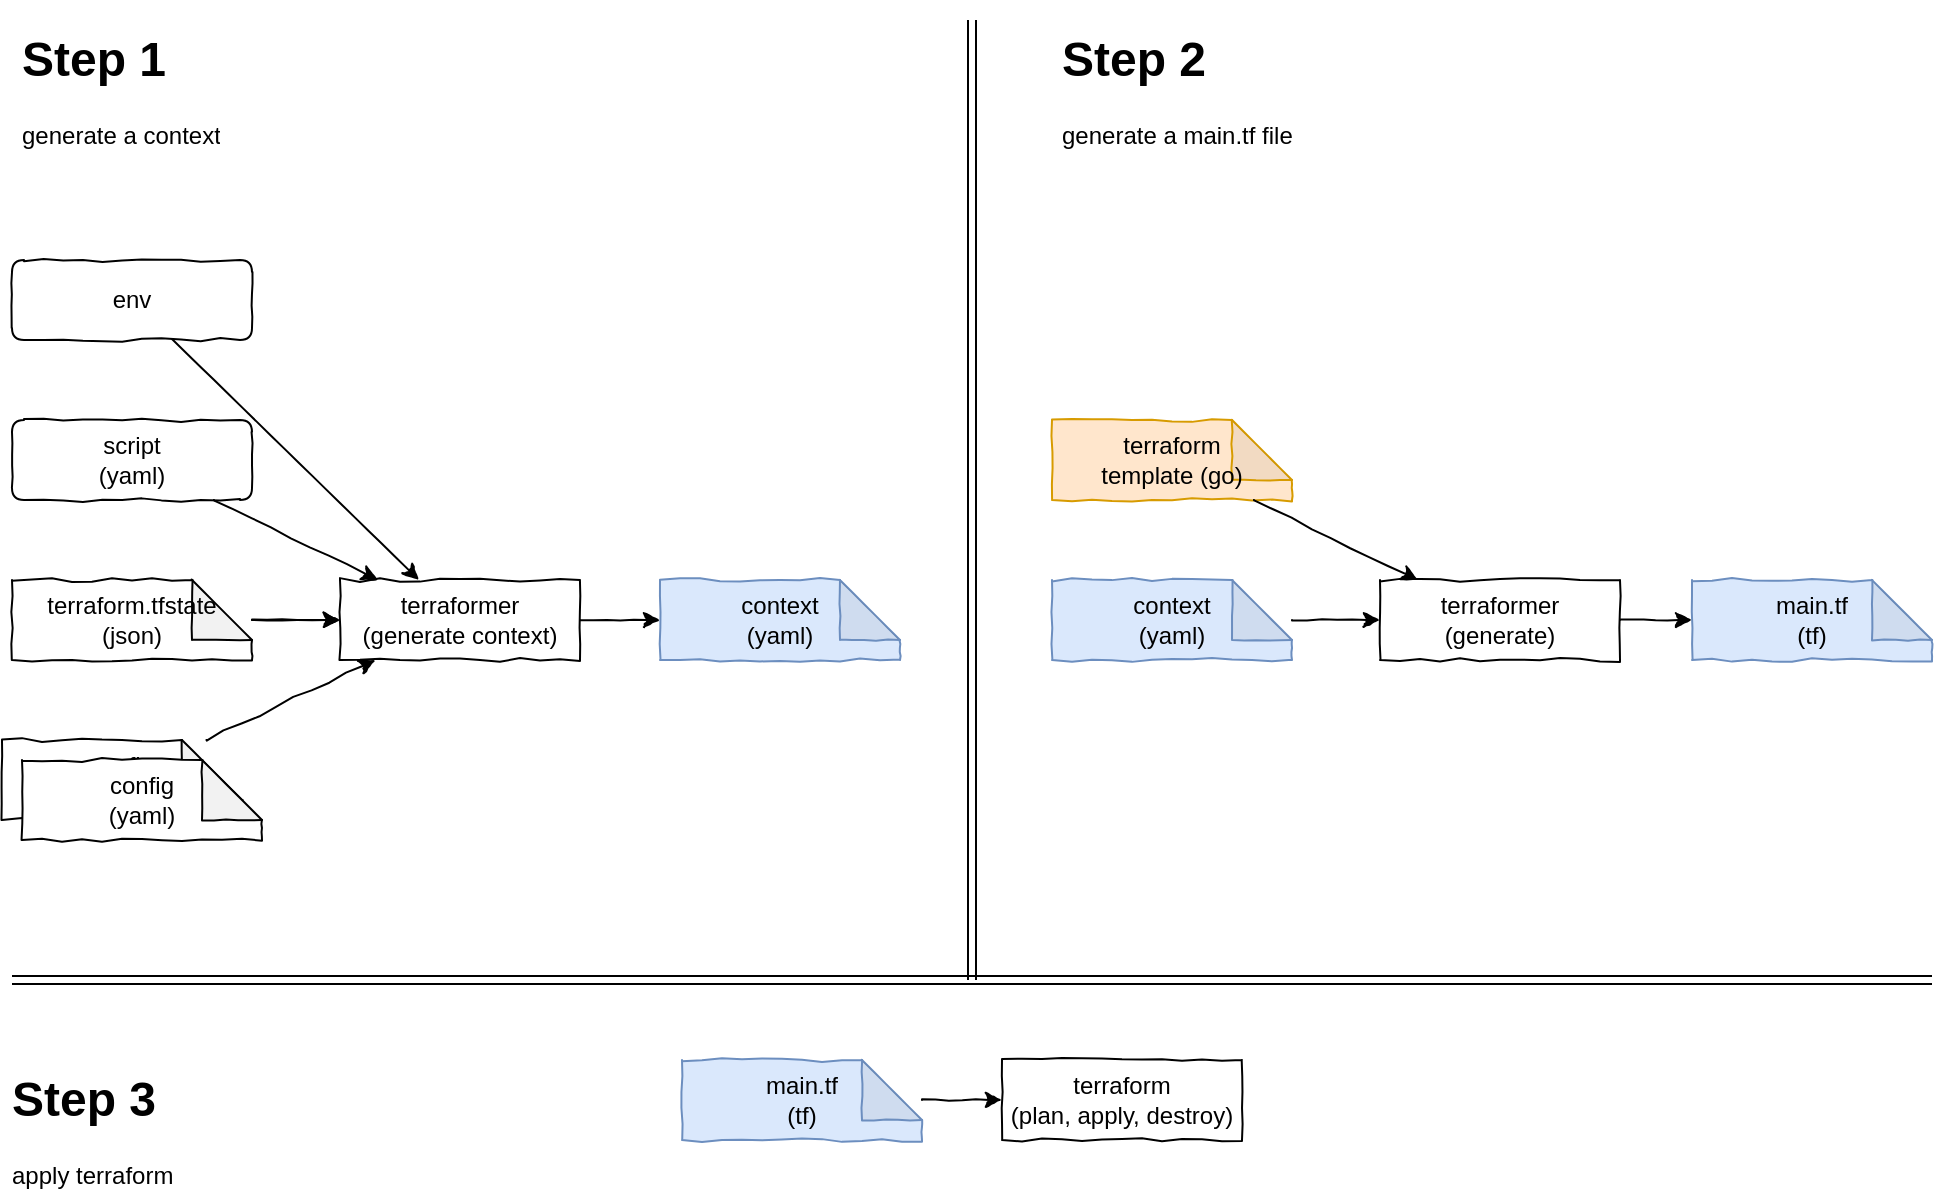 <mxfile version="10.6.7" type="device"><diagram id="EWf0GdXblnbbIxqGJp6u" name="Page-1"><mxGraphModel dx="1278" dy="894" grid="1" gridSize="10" guides="1" tooltips="1" connect="1" arrows="1" fold="1" page="1" pageScale="1" pageWidth="1169" pageHeight="827" math="0" shadow="0"><root><mxCell id="0"/><mxCell id="1" parent="0"/><mxCell id="wBXtY65dxZq4vyB4PsRo-8" value="env" style="rounded=1;whiteSpace=wrap;html=1;comic=1;gradientColor=none;glass=0;shadow=0;" parent="1" vertex="1"><mxGeometry x="160" y="200" width="120" height="40" as="geometry"/></mxCell><mxCell id="wBXtY65dxZq4vyB4PsRo-10" value="context&lt;br&gt;(yaml)&lt;br&gt;" style="shape=note;whiteSpace=wrap;html=1;backgroundOutline=1;darkOpacity=0.05;rounded=1;shadow=0;glass=0;comic=1;fillColor=#dae8fc;strokeColor=#6c8ebf;" parent="1" vertex="1"><mxGeometry x="680" y="360" width="120" height="40" as="geometry"/></mxCell><mxCell id="wBXtY65dxZq4vyB4PsRo-11" value="terraformer&lt;br&gt;(generate context)&lt;br&gt;" style="rounded=0;whiteSpace=wrap;html=1;shadow=0;glass=0;comic=1;" parent="1" vertex="1"><mxGeometry x="324" y="360" width="120" height="40" as="geometry"/></mxCell><mxCell id="wBXtY65dxZq4vyB4PsRo-13" value="" style="endArrow=classic;html=1;comic=1;" parent="1" source="wBXtY65dxZq4vyB4PsRo-8" target="wBXtY65dxZq4vyB4PsRo-11" edge="1"><mxGeometry width="50" height="50" relative="1" as="geometry"><mxPoint x="284" y="600" as="sourcePoint"/><mxPoint x="334" y="550" as="targetPoint"/></mxGeometry></mxCell><mxCell id="wBXtY65dxZq4vyB4PsRo-14" value="" style="endArrow=classic;html=1;comic=1;" parent="1" source="wBXtY65dxZq4vyB4PsRo-19" target="wBXtY65dxZq4vyB4PsRo-11" edge="1"><mxGeometry width="50" height="50" relative="1" as="geometry"><mxPoint x="250.667" y="280" as="sourcePoint"/><mxPoint x="204" y="490" as="targetPoint"/></mxGeometry></mxCell><mxCell id="wBXtY65dxZq4vyB4PsRo-15" value="" style="endArrow=classic;html=1;comic=1;" parent="1" source="wBXtY65dxZq4vyB4PsRo-11" target="2NOpjsiPHyL3DVfPaY9u-8" edge="1"><mxGeometry width="50" height="50" relative="1" as="geometry"><mxPoint x="504" y="570" as="sourcePoint"/><mxPoint x="554" y="520" as="targetPoint"/></mxGeometry></mxCell><mxCell id="wBXtY65dxZq4vyB4PsRo-16" value="script&lt;br&gt;(yaml)&lt;br&gt;" style="rounded=1;whiteSpace=wrap;html=1;comic=1;gradientColor=none;glass=0;shadow=0;" parent="1" vertex="1"><mxGeometry x="160" y="280" width="120" height="40" as="geometry"/></mxCell><mxCell id="wBXtY65dxZq4vyB4PsRo-17" value="" style="endArrow=classic;html=1;comic=1;" parent="1" source="wBXtY65dxZq4vyB4PsRo-16" target="wBXtY65dxZq4vyB4PsRo-11" edge="1"><mxGeometry width="50" height="50" relative="1" as="geometry"><mxPoint x="564" y="160" as="sourcePoint"/><mxPoint x="214" y="540" as="targetPoint"/></mxGeometry></mxCell><mxCell id="wBXtY65dxZq4vyB4PsRo-18" value="config&lt;br&gt;(yaml)&lt;br&gt;" style="shape=note;whiteSpace=wrap;html=1;backgroundOutline=1;darkOpacity=0.05;rounded=1;shadow=0;glass=0;comic=1;" parent="1" vertex="1"><mxGeometry x="155" y="440" width="120" height="40" as="geometry"/></mxCell><mxCell id="wBXtY65dxZq4vyB4PsRo-21" value="" style="endArrow=classic;html=1;comic=1;" parent="1" source="wBXtY65dxZq4vyB4PsRo-18" target="wBXtY65dxZq4vyB4PsRo-11" edge="1"><mxGeometry width="50" height="50" relative="1" as="geometry"><mxPoint x="284" y="355" as="sourcePoint"/><mxPoint x="144" y="750" as="targetPoint"/></mxGeometry></mxCell><mxCell id="wBXtY65dxZq4vyB4PsRo-22" value="terraform &lt;br&gt;template (go)&lt;br&gt;" style="shape=note;whiteSpace=wrap;html=1;backgroundOutline=1;darkOpacity=0.05;rounded=1;shadow=0;glass=0;comic=1;fillColor=#ffe6cc;strokeColor=#d79b00;" parent="1" vertex="1"><mxGeometry x="680" y="280" width="120" height="40" as="geometry"/></mxCell><mxCell id="wBXtY65dxZq4vyB4PsRo-23" value="terraformer&lt;br&gt;(generate)&lt;br&gt;" style="rounded=0;whiteSpace=wrap;html=1;shadow=0;glass=0;comic=1;" parent="1" vertex="1"><mxGeometry x="844" y="360" width="120" height="40" as="geometry"/></mxCell><mxCell id="wBXtY65dxZq4vyB4PsRo-24" value="main.tf&lt;br&gt;(tf)&lt;br&gt;" style="shape=note;whiteSpace=wrap;html=1;backgroundOutline=1;darkOpacity=0.05;rounded=1;shadow=0;glass=0;comic=1;fillColor=#dae8fc;strokeColor=#6c8ebf;" parent="1" vertex="1"><mxGeometry x="1000" y="360" width="120" height="40" as="geometry"/></mxCell><mxCell id="wBXtY65dxZq4vyB4PsRo-25" value="" style="endArrow=classic;html=1;comic=1;" parent="1" source="wBXtY65dxZq4vyB4PsRo-10" target="wBXtY65dxZq4vyB4PsRo-23" edge="1"><mxGeometry width="50" height="50" relative="1" as="geometry"><mxPoint x="294" y="880" as="sourcePoint"/><mxPoint x="344" y="830" as="targetPoint"/></mxGeometry></mxCell><mxCell id="wBXtY65dxZq4vyB4PsRo-26" value="" style="endArrow=classic;html=1;comic=1;" parent="1" source="wBXtY65dxZq4vyB4PsRo-22" target="wBXtY65dxZq4vyB4PsRo-23" edge="1"><mxGeometry width="50" height="50" relative="1" as="geometry"><mxPoint x="294" y="960" as="sourcePoint"/><mxPoint x="344" y="910" as="targetPoint"/></mxGeometry></mxCell><mxCell id="wBXtY65dxZq4vyB4PsRo-27" value="" style="endArrow=classic;html=1;comic=1;" parent="1" source="wBXtY65dxZq4vyB4PsRo-23" target="wBXtY65dxZq4vyB4PsRo-24" edge="1"><mxGeometry width="50" height="50" relative="1" as="geometry"><mxPoint x="954" y="650" as="sourcePoint"/><mxPoint x="1004" y="380" as="targetPoint"/></mxGeometry></mxCell><mxCell id="2NOpjsiPHyL3DVfPaY9u-2" value="" style="endArrow=classic;html=1;comic=1;" edge="1" parent="1" source="wBXtY65dxZq4vyB4PsRo-19" target="wBXtY65dxZq4vyB4PsRo-11"><mxGeometry width="50" height="50" relative="1" as="geometry"><mxPoint x="410" y="520" as="sourcePoint"/><mxPoint x="516.667" y="440" as="targetPoint"/></mxGeometry></mxCell><mxCell id="wBXtY65dxZq4vyB4PsRo-19" value="terraform.tfstate&lt;br&gt;(json)&lt;br&gt;" style="shape=note;whiteSpace=wrap;html=1;backgroundOutline=1;darkOpacity=0.05;rounded=1;shadow=0;glass=0;comic=1;" parent="1" vertex="1"><mxGeometry x="160" y="360" width="120" height="40" as="geometry"/></mxCell><mxCell id="2NOpjsiPHyL3DVfPaY9u-7" value="config&lt;br&gt;(yaml)&lt;br&gt;" style="shape=note;whiteSpace=wrap;html=1;backgroundOutline=1;darkOpacity=0.05;rounded=1;shadow=0;glass=0;comic=1;" vertex="1" parent="1"><mxGeometry x="165" y="450" width="120" height="40" as="geometry"/></mxCell><mxCell id="2NOpjsiPHyL3DVfPaY9u-8" value="context&lt;br&gt;(yaml)&lt;br&gt;" style="shape=note;whiteSpace=wrap;html=1;backgroundOutline=1;darkOpacity=0.05;rounded=1;shadow=0;glass=0;comic=1;fillColor=#dae8fc;strokeColor=#6c8ebf;" vertex="1" parent="1"><mxGeometry x="484" y="360" width="120" height="40" as="geometry"/></mxCell><mxCell id="2NOpjsiPHyL3DVfPaY9u-9" value="" style="shape=link;html=1;" edge="1" parent="1"><mxGeometry width="50" height="50" relative="1" as="geometry"><mxPoint x="640" y="560" as="sourcePoint"/><mxPoint x="640" y="80" as="targetPoint"/></mxGeometry></mxCell><mxCell id="2NOpjsiPHyL3DVfPaY9u-10" value="&lt;h1&gt;Step 1&lt;/h1&gt;&lt;p&gt;generate a context&lt;/p&gt;" style="text;html=1;strokeColor=none;fillColor=none;spacing=5;spacingTop=-20;whiteSpace=wrap;overflow=hidden;rounded=0;" vertex="1" parent="1"><mxGeometry x="160" y="80" width="190" height="70" as="geometry"/></mxCell><mxCell id="2NOpjsiPHyL3DVfPaY9u-11" value="&lt;h1&gt;Step 2&lt;/h1&gt;&lt;p&gt;generate a main.tf file&lt;/p&gt;" style="text;html=1;strokeColor=none;fillColor=none;spacing=5;spacingTop=-20;whiteSpace=wrap;overflow=hidden;rounded=0;" vertex="1" parent="1"><mxGeometry x="680" y="80" width="190" height="70" as="geometry"/></mxCell><mxCell id="2NOpjsiPHyL3DVfPaY9u-12" value="" style="shape=link;html=1;" edge="1" parent="1"><mxGeometry width="50" height="50" relative="1" as="geometry"><mxPoint x="1120" y="560" as="sourcePoint"/><mxPoint x="160" y="560" as="targetPoint"/></mxGeometry></mxCell><mxCell id="2NOpjsiPHyL3DVfPaY9u-13" value="&lt;h1&gt;Step 3&lt;/h1&gt;&lt;p&gt;apply terraform&lt;/p&gt;" style="text;html=1;strokeColor=none;fillColor=none;spacing=5;spacingTop=-20;whiteSpace=wrap;overflow=hidden;rounded=0;" vertex="1" parent="1"><mxGeometry x="155" y="600" width="190" height="70" as="geometry"/></mxCell><mxCell id="2NOpjsiPHyL3DVfPaY9u-14" value="terraform&lt;br&gt;(plan, apply, destroy)&lt;br&gt;" style="rounded=0;whiteSpace=wrap;html=1;shadow=0;glass=0;comic=1;" vertex="1" parent="1"><mxGeometry x="655" y="600" width="120" height="40" as="geometry"/></mxCell><mxCell id="2NOpjsiPHyL3DVfPaY9u-15" value="main.tf&lt;br&gt;(tf)&lt;br&gt;" style="shape=note;whiteSpace=wrap;html=1;backgroundOutline=1;darkOpacity=0.05;rounded=1;shadow=0;glass=0;comic=1;fillColor=#dae8fc;strokeColor=#6c8ebf;" vertex="1" parent="1"><mxGeometry x="495" y="600" width="120" height="40" as="geometry"/></mxCell><mxCell id="2NOpjsiPHyL3DVfPaY9u-16" value="" style="endArrow=classic;html=1;comic=1;" edge="1" source="2NOpjsiPHyL3DVfPaY9u-15" target="2NOpjsiPHyL3DVfPaY9u-14" parent="1"><mxGeometry width="50" height="50" relative="1" as="geometry"><mxPoint x="485" y="720" as="sourcePoint"/><mxPoint x="499" y="620" as="targetPoint"/></mxGeometry></mxCell></root></mxGraphModel></diagram></mxfile>
